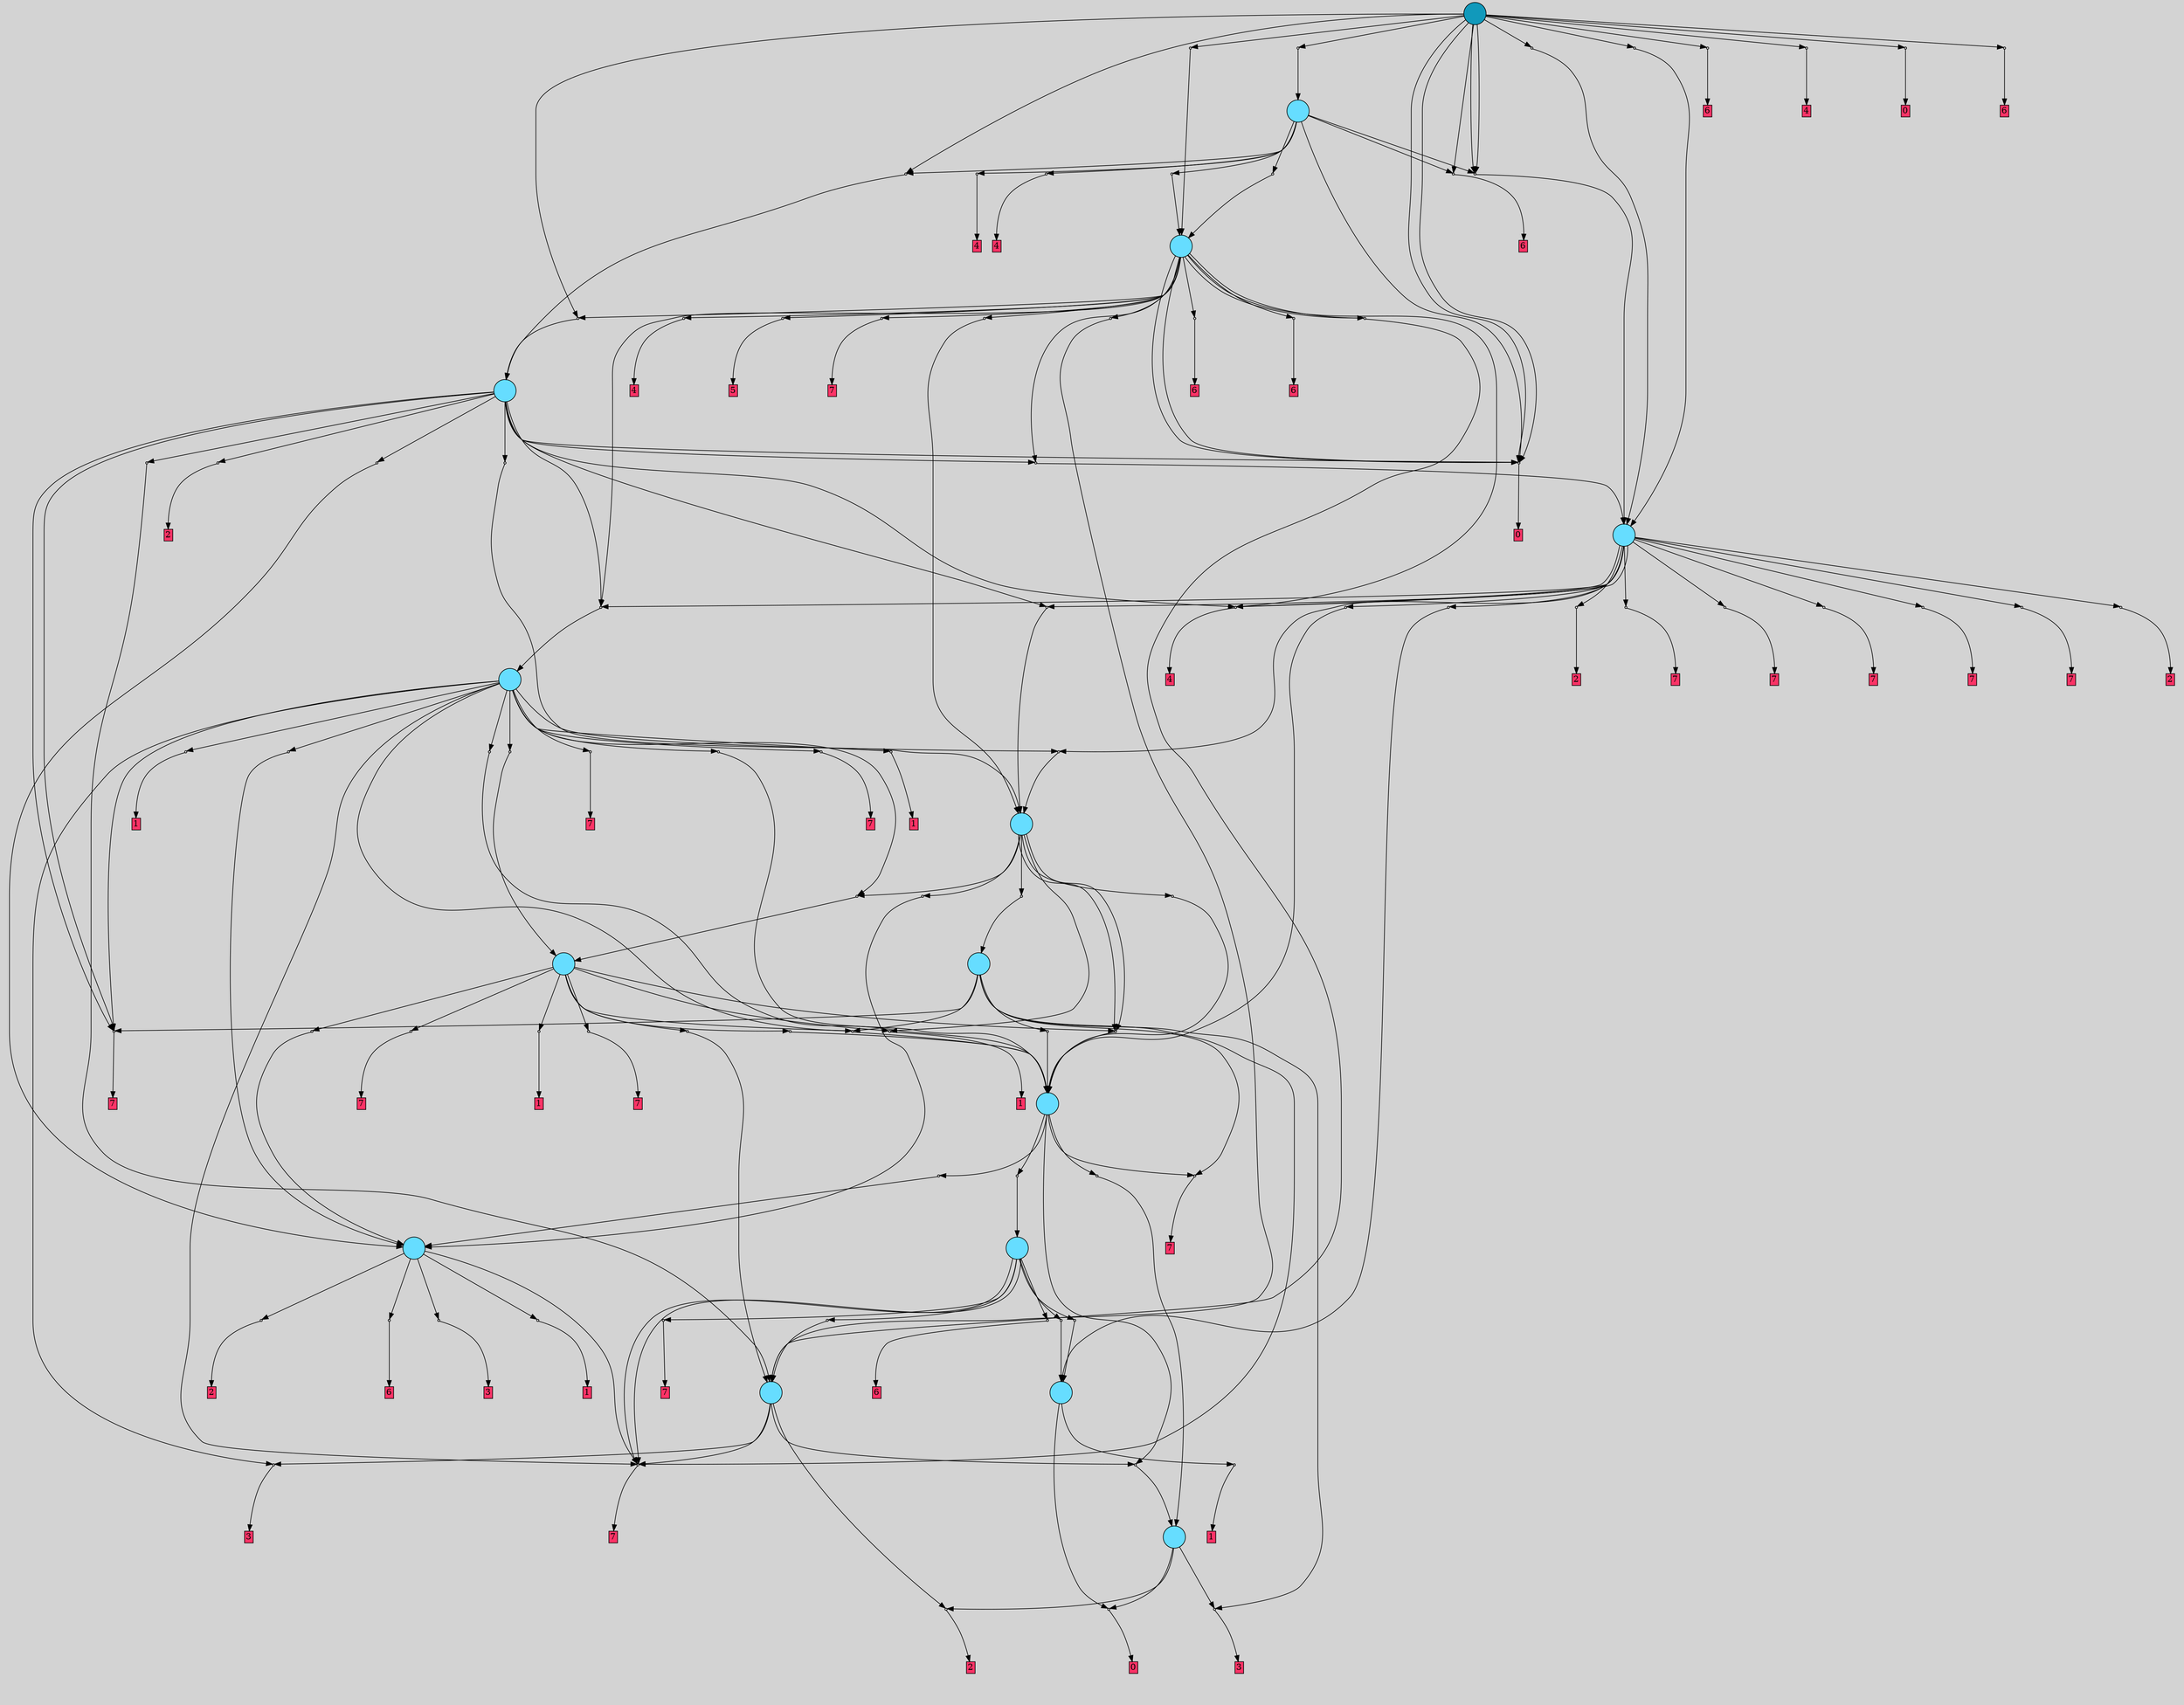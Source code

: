 // File exported with GEGELATI v1.3.1
// On the 2024-07-06 16:55:15
// With the MARL::MarlTPGGraphDotExporter
digraph{
	graph[pad = "0.212, 0.055" bgcolor = lightgray]
	node[shape=circle style = filled label = ""]
		T0 [fillcolor="#66ddff"]
		T9 [fillcolor="#66ddff"]
		T22 [fillcolor="#66ddff"]
		T24 [fillcolor="#66ddff"]
		T56 [fillcolor="#66ddff"]
		T73 [fillcolor="#66ddff"]
		T155 [fillcolor="#66ddff"]
		T171 [fillcolor="#66ddff"]
		T175 [fillcolor="#66ddff"]
		T183 [fillcolor="#66ddff"]
		T286 [fillcolor="#66ddff"]
		T331 [fillcolor="#66ddff"]
		T377 [fillcolor="#66ddff"]
		T422 [fillcolor="#66ddff"]
		T440 [fillcolor="#1199bb"]
		P14633 [fillcolor="#cccccc" shape=point] //
		I14633 [shape=box style=invis label="2|6&2|0#2|6&#92;n5|2&2|7#0|2&#92;n2|1&4|3#4|7&#92;n0|1&3|5#4|7&#92;n4|3&3|4#3|7&#92;n"]
		P14633 -> I14633[style=invis]
		A7892 [fillcolor="#ff3366" shape=box margin=0.03 width=0 height=0 label="0"]
		T0 -> P14633 -> A7892
		P14634 [fillcolor="#cccccc" shape=point] //
		I14634 [shape=box style=invis label="2|2&4|4#0|0&#92;n1|2&4|1#4|3&#92;n8|4&0|7#2|5&#92;n2|5&4|1#1|4&#92;n1|1&3|3#3|4&#92;n2|0&2|4#0|3&#92;n5|3&0|0#0|2&#92;n5|0&4|1#3|0&#92;n6|7&2|0#1|1&#92;n4|3&2|7#2|5&#92;n"]
		P14634 -> I14634[style=invis]
		A7893 [fillcolor="#ff3366" shape=box margin=0.03 width=0 height=0 label="1"]
		T0 -> P14634 -> A7893
		P14635 [fillcolor="#cccccc" shape=point] //
		I14635 [shape=box style=invis label="7|5&1|1#4|7&#92;n1|3&0|0#4|5&#92;n0|6&4|5#4|4&#92;n7|5&2|0#4|0&#92;n2|1&0|2#3|7&#92;n2|0&2|1#4|7&#92;n"]
		P14635 -> I14635[style=invis]
		A7894 [fillcolor="#ff3366" shape=box margin=0.03 width=0 height=0 label="2"]
		T9 -> P14635 -> A7894
		P14636 [fillcolor="#cccccc" shape=point] //
		I14636 [shape=box style=invis label="8|5&1|1#2|4&#92;n5|0&0|7#1|1&#92;n3|6&3|2#0|3&#92;n5|7&3|4#4|5&#92;n3|1&4|2#3|4&#92;n3|2&2|3#0|6&#92;n8|1&3|4#1|4&#92;n"]
		P14636 -> I14636[style=invis]
		A7895 [fillcolor="#ff3366" shape=box margin=0.03 width=0 height=0 label="3"]
		T9 -> P14636 -> A7895
		T9 -> P14633
		P14637 [fillcolor="#cccccc" shape=point] //
		I14637 [shape=box style=invis label="4|7&1|1#1|7&#92;n1|1&0|6#2|1&#92;n7|1&4|2#4|1&#92;n1|3&3|7#1|5&#92;n3|6&0|0#1|0&#92;n4|6&2|7#3|5&#92;n"]
		P14637 -> I14637[style=invis]
		A7896 [fillcolor="#ff3366" shape=box margin=0.03 width=0 height=0 label="6"]
		T22 -> P14637 -> A7896
		P14638 [fillcolor="#cccccc" shape=point] //
		I14638 [shape=box style=invis label="0|0&1|5#3|7&#92;n"]
		P14638 -> I14638[style=invis]
		A7897 [fillcolor="#ff3366" shape=box margin=0.03 width=0 height=0 label="3"]
		T22 -> P14638 -> A7897
		P14639 [fillcolor="#cccccc" shape=point] //
		I14639 [shape=box style=invis label="6|3&1|4#2|0&#92;n5|6&0|1#3|7&#92;n2|2&0|0#0|0&#92;n5|4&0|3#1|1&#92;n5|2&2|5#3|4&#92;n5|4&4|0#0|1&#92;n1|2&1|3#1|5&#92;n8|4&3|0#0|0&#92;n4|6&2|6#3|2&#92;n0|2&2|6#4|4&#92;n"]
		P14639 -> I14639[style=invis]
		A7898 [fillcolor="#ff3366" shape=box margin=0.03 width=0 height=0 label="1"]
		T22 -> P14639 -> A7898
		P14640 [fillcolor="#cccccc" shape=point] //
		I14640 [shape=box style=invis label="7|5&1|1#4|7&#92;n7|1&4|7#4|4&#92;n8|1&0|2#3|7&#92;n0|6&4|5#4|4&#92;n7|5&2|0#4|0&#92;n1|3&0|0#4|5&#92;n2|0&2|1#4|7&#92;n"]
		P14640 -> I14640[style=invis]
		A7899 [fillcolor="#ff3366" shape=box margin=0.03 width=0 height=0 label="2"]
		T22 -> P14640 -> A7899
		P14641 [fillcolor="#cccccc" shape=point] //
		I14641 [shape=box style=invis label="7|7&4|1#3|5&#92;n7|4&3|3#2|0&#92;n4|2&3|4#1|1&#92;n4|2&0|3#0|1&#92;n2|7&3|7#0|4&#92;n0|5&0|3#2|2&#92;n0|2&0|1#0|7&#92;n4|5&3|5#1|0&#92;n5|7&3|4#2|2&#92;n"]
		P14641 -> I14641[style=invis]
		A7900 [fillcolor="#ff3366" shape=box margin=0.03 width=0 height=0 label="7"]
		T22 -> P14641 -> A7900
		T24 -> P14635
		P14642 [fillcolor="#cccccc" shape=point] //
		I14642 [shape=box style=invis label="5|0&3|4#3|1&#92;n2|6&3|0#2|6&#92;n4|4&3|4#3|7&#92;n2|4&4|4#1|7&#92;n2|1&1|3#4|7&#92;n0|1&0|5#4|7&#92;n8|4&4|2#0|3&#92;n"]
		P14642 -> I14642[style=invis]
		T24 -> P14642 -> T9
		T24 -> P14641
		P14643 [fillcolor="#cccccc" shape=point] //
		I14643 [shape=box style=invis label="0|0&1|5#3|7&#92;n3|3&0|2#4|2&#92;n"]
		P14643 -> I14643[style=invis]
		A7901 [fillcolor="#ff3366" shape=box margin=0.03 width=0 height=0 label="3"]
		T24 -> P14643 -> A7901
		P14644 [fillcolor="#cccccc" shape=point] //
		I14644 [shape=box style=invis label="7|5&4|0#1|2&#92;n2|5&4|7#3|0&#92;n7|7&4|1#3|5&#92;n0|7&3|1#0|1&#92;n0|7&4|6#3|5&#92;n5|7&4|4#2|2&#92;n4|0&3|3#2|0&#92;n7|2&0|4#1|6&#92;n0|0&4|3#1|1&#92;n0|3&2|5#2|7&#92;n"]
		P14644 -> I14644[style=invis]
		T56 -> P14644 -> T0
		P14645 [fillcolor="#cccccc" shape=point] //
		I14645 [shape=box style=invis label="1|3&0|3#1|5&#92;n5|2&4|6#2|6&#92;n2|1&3|2#3|3&#92;n1|0&1|2#4|0&#92;n"]
		P14645 -> I14645[style=invis]
		T56 -> P14645 -> T24
		P14646 [fillcolor="#cccccc" shape=point] //
		I14646 [shape=box style=invis label="1|2&2|5#2|2&#92;n4|3&0|3#0|1&#92;n7|4&3|3#3|5&#92;n4|0&4|3#1|5&#92;n2|1&2|3#4|0&#92;n2|1&3|7#0|4&#92;n1|2&3|4#1|3&#92;n8|1&1|1#2|5&#92;n"]
		P14646 -> I14646[style=invis]
		A7902 [fillcolor="#ff3366" shape=box margin=0.03 width=0 height=0 label="7"]
		T56 -> P14646 -> A7902
		P14647 [fillcolor="#cccccc" shape=point] //
		I14647 [shape=box style=invis label="4|7&1|5#2|6&#92;n3|1&2|3#4|4&#92;n3|5&0|3#3|2&#92;n4|0&1|4#4|6&#92;n"]
		P14647 -> I14647[style=invis]
		A7903 [fillcolor="#ff3366" shape=box margin=0.03 width=0 height=0 label="6"]
		T56 -> P14647 -> A7903
		T56 -> P14641
		T56 -> P14641
		P14648 [fillcolor="#cccccc" shape=point] //
		I14648 [shape=box style=invis label="2|7&0|1#3|0&#92;n0|6&0|1#0|6&#92;n3|7&3|1#0|1&#92;n3|0&2|5#4|1&#92;n6|6&3|1#0|7&#92;n"]
		P14648 -> I14648[style=invis]
		T56 -> P14648 -> T0
		P14649 [fillcolor="#cccccc" shape=point] //
		I14649 [shape=box style=invis label="4|3&0|3#0|1&#92;n4|0&4|3#1|5&#92;n7|4&3|3#3|5&#92;n2|3&2|3#4|0&#92;n2|1&3|7#0|4&#92;n1|2&3|4#1|3&#92;n8|1&1|1#2|5&#92;n"]
		P14649 -> I14649[style=invis]
		T73 -> P14649 -> T56
		P14650 [fillcolor="#cccccc" shape=point] //
		I14650 [shape=box style=invis label="2|0&2|1#4|7&#92;n3|6&4|5#4|5&#92;n1|3&0|0#4|5&#92;n8|6&2|4#3|6&#92;n7|5&2|0#4|0&#92;n2|1&0|2#3|7&#92;n7|5&1|1#4|7&#92;n"]
		P14650 -> I14650[style=invis]
		A7904 [fillcolor="#ff3366" shape=box margin=0.03 width=0 height=0 label="7"]
		T73 -> P14650 -> A7904
		P14651 [fillcolor="#cccccc" shape=point] //
		I14651 [shape=box style=invis label="2|2&1|4#0|0&#92;n1|1&3|3#3|4&#92;n2|5&4|1#1|4&#92;n6|7&2|0#1|1&#92;n5|6&4|1#3|0&#92;n7|5&1|7#2|4&#92;n4|3&0|6#2|5&#92;n1|2&4|1#4|3&#92;n2|0&2|4#0|3&#92;n4|3&2|7#2|5&#92;n"]
		P14651 -> I14651[style=invis]
		T73 -> P14651 -> T22
		P14652 [fillcolor="#cccccc" shape=point] //
		I14652 [shape=box style=invis label="5|0&3|4#3|1&#92;n2|6&3|0#2|6&#92;n2|4&4|4#1|7&#92;n4|4&3|4#3|7&#92;n2|1&1|3#4|7&#92;n0|3&0|5#4|7&#92;n8|4&4|2#0|3&#92;n"]
		P14652 -> I14652[style=invis]
		T73 -> P14652 -> T9
		T73 -> P14642
		P14653 [fillcolor="#cccccc" shape=point] //
		I14653 [shape=box style=invis label="1|7&2|5#2|2&#92;n4|0&4|3#1|5&#92;n7|4&3|3#3|5&#92;n4|3&0|3#0|1&#92;n2|1&2|3#4|0&#92;n2|1&3|7#0|4&#92;n1|2&3|4#1|3&#92;n"]
		P14653 -> I14653[style=invis]
		A7905 [fillcolor="#ff3366" shape=box margin=0.03 width=0 height=0 label="7"]
		T155 -> P14653 -> A7905
		P14654 [fillcolor="#cccccc" shape=point] //
		I14654 [shape=box style=invis label="2|0&1|2#2|2&#92;n0|6&3|5#2|4&#92;n"]
		P14654 -> I14654[style=invis]
		T155 -> P14654 -> T73
		P14655 [fillcolor="#cccccc" shape=point] //
		I14655 [shape=box style=invis label="2|0&1|4#2|1&#92;n0|6&3|5#3|4&#92;n4|6&3|0#0|1&#92;n"]
		P14655 -> I14655[style=invis]
		T155 -> P14655 -> T73
		T155 -> P14636
		T155 -> P14641
		T155 -> P14650
		P14656 [fillcolor="#cccccc" shape=point] //
		I14656 [shape=box style=invis label="2|0&1|4#2|1&#92;n0|6&3|5#2|4&#92;n"]
		P14656 -> I14656[style=invis]
		T171 -> P14656 -> T73
		P14657 [fillcolor="#cccccc" shape=point] //
		I14657 [shape=box style=invis label="0|2&0|1#0|7&#92;n7|4&3|3#2|0&#92;n1|2&3|4#1|1&#92;n4|2&0|3#0|1&#92;n7|0&3|7#0|7&#92;n0|5&0|3#2|2&#92;n7|7&4|1#3|5&#92;n4|5&3|5#1|0&#92;n5|7&3|4#2|2&#92;n"]
		P14657 -> I14657[style=invis]
		A7906 [fillcolor="#ff3366" shape=box margin=0.03 width=0 height=0 label="7"]
		T171 -> P14657 -> A7906
		P14658 [fillcolor="#cccccc" shape=point] //
		I14658 [shape=box style=invis label="7|0&3|1#4|7&#92;n5|4&4|0#0|1&#92;n5|6&0|1#3|7&#92;n8|4&3|0#0|0&#92;n5|4&0|3#1|1&#92;n4|6&2|6#3|2&#92;n0|2&2|6#4|4&#92;n2|7&4|0#0|0&#92;n7|2&1|5#0|3&#92;n1|2&1|5#0|5&#92;n"]
		P14658 -> I14658[style=invis]
		A7907 [fillcolor="#ff3366" shape=box margin=0.03 width=0 height=0 label="1"]
		T171 -> P14658 -> A7907
		P14659 [fillcolor="#cccccc" shape=point] //
		I14659 [shape=box style=invis label="1|1&3|3#3|4&#92;n2|2&1|4#0|0&#92;n3|6&4|1#3|0&#92;n6|7&2|0#1|1&#92;n7|5&1|7#2|4&#92;n4|3&1|4#2|5&#92;n2|5&4|1#1|4&#92;n0|5&3|1#0|3&#92;n1|2&4|1#4|3&#92;n0|0&3|5#4|1&#92;n"]
		P14659 -> I14659[style=invis]
		T171 -> P14659 -> T22
		P14660 [fillcolor="#cccccc" shape=point] //
		I14660 [shape=box style=invis label="0|5&2|6#2|7&#92;n1|6&2|6#0|1&#92;n0|3&3|1#0|1&#92;n5|7&4|4#2|2&#92;n2|3&0|1#1|4&#92;n1|4&4|4#0|4&#92;n7|0&0|7#4|0&#92;n0|2&4|3#1|1&#92;n"]
		P14660 -> I14660[style=invis]
		T171 -> P14660 -> T24
		P14661 [fillcolor="#cccccc" shape=point] //
		I14661 [shape=box style=invis label="6|1&1|2#3|0&#92;n8|5&1|5#4|0&#92;n0|1&0|7#3|2&#92;n4|0&1|6#4|6&#92;n2|6&1|7#2|2&#92;n1|1&3|4#1|3&#92;n6|6&2|3#2|0&#92;n8|1&1|7#3|6&#92;n"]
		P14661 -> I14661[style=invis]
		A7908 [fillcolor="#ff3366" shape=box margin=0.03 width=0 height=0 label="7"]
		T171 -> P14661 -> A7908
		T171 -> P14654
		P14662 [fillcolor="#cccccc" shape=point] //
		I14662 [shape=box style=invis label="7|0&3|1#4|7&#92;n5|4&4|0#0|1&#92;n5|6&0|1#3|7&#92;n1|2&1|5#0|5&#92;n5|4&0|3#1|1&#92;n2|2&0|0#0|0&#92;n5|1&2|5#3|4&#92;n0|2&2|6#4|4&#92;n4|6&2|6#3|2&#92;n8|4&3|0#0|0&#92;n"]
		P14662 -> I14662[style=invis]
		A7909 [fillcolor="#ff3366" shape=box margin=0.03 width=0 height=0 label="1"]
		T171 -> P14662 -> A7909
		P14663 [fillcolor="#cccccc" shape=point] //
		I14663 [shape=box style=invis label="0|6&2|5#2|4&#92;n1|1&4|1#2|6&#92;n2|0&1|4#2|1&#92;n"]
		P14663 -> I14663[style=invis]
		T171 -> P14663 -> T73
		T175 -> P14662
		P14664 [fillcolor="#cccccc" shape=point] //
		I14664 [shape=box style=invis label="0|5&1|2#2|7&#92;n4|5&1|6#3|2&#92;n1|4&2|5#4|0&#92;n8|5&1|5#4|0&#92;n0|1&0|7#3|2&#92;n1|1&3|4#1|3&#92;n4|0&1|7#4|6&#92;n2|6&1|7#2|2&#92;n"]
		P14664 -> I14664[style=invis]
		T175 -> P14664 -> T155
		P14665 [fillcolor="#cccccc" shape=point] //
		I14665 [shape=box style=invis label="4|1&3|4#1|0&#92;n2|0&1|2#4|2&#92;n"]
		P14665 -> I14665[style=invis]
		T175 -> P14665 -> T171
		T175 -> P14656
		P14666 [fillcolor="#cccccc" shape=point] //
		I14666 [shape=box style=invis label="2|0&3|2#2|2&#92;n"]
		P14666 -> I14666[style=invis]
		T175 -> P14666 -> T73
		T175 -> P14656
		P14667 [fillcolor="#cccccc" shape=point] //
		I14667 [shape=box style=invis label="2|2&1|4#0|0&#92;n1|1&3|3#3|4&#92;n3|6&4|1#3|0&#92;n6|7&2|0#1|1&#92;n2|5&4|1#1|4&#92;n7|5&1|7#2|4&#92;n4|3&0|6#2|5&#92;n1|2&4|1#4|3&#92;n2|0&2|4#0|3&#92;n"]
		P14667 -> I14667[style=invis]
		T175 -> P14667 -> T22
		P14668 [fillcolor="#cccccc" shape=point] //
		I14668 [shape=box style=invis label="1|2&2|5#2|2&#92;n4|3&0|3#0|1&#92;n7|4&3|3#3|5&#92;n4|0&4|3#1|5&#92;n2|1&3|3#4|0&#92;n2|1&3|7#0|4&#92;n8|1&1|1#2|5&#92;n1|2&3|4#1|3&#92;n5|4&1|2#0|2&#92;n"]
		P14668 -> I14668[style=invis]
		A7910 [fillcolor="#ff3366" shape=box margin=0.03 width=0 height=0 label="7"]
		T183 -> P14668 -> A7910
		P14669 [fillcolor="#cccccc" shape=point] //
		I14669 [shape=box style=invis label="8|3&1|7#3|6&#92;n6|6&2|3#2|0&#92;n0|1&0|7#2|2&#92;n8|7&0|6#4|2&#92;n0|3&2|2#1|1&#92;n4|0&0|7#0|3&#92;n7|3&2|4#3|1&#92;n"]
		P14669 -> I14669[style=invis]
		A7911 [fillcolor="#ff3366" shape=box margin=0.03 width=0 height=0 label="7"]
		T183 -> P14669 -> A7911
		P14670 [fillcolor="#cccccc" shape=point] //
		I14670 [shape=box style=invis label="0|7&3|1#0|1&#92;n7|7&4|1#3|5&#92;n4|0&3|3#2|7&#92;n5|7&4|4#2|2&#92;n2|1&0|0#4|7&#92;n7|5&4|0#1|2&#92;n0|7&4|6#3|7&#92;n0|0&4|5#1|1&#92;n"]
		P14670 -> I14670[style=invis]
		T183 -> P14670 -> T73
		P14671 [fillcolor="#cccccc" shape=point] //
		I14671 [shape=box style=invis label="0|2&2|0#3|1&#92;n5|2&2|5#3|4&#92;n7|4&3|0#1|0&#92;n6|3&1|4#2|0&#92;n1|2&1|3#1|5&#92;n4|7&3|2#3|2&#92;n4|6&2|6#3|2&#92;n2|0&1|3#2|5&#92;n2|2&0|0#0|0&#92;n3|4&0|0#0|1&#92;n"]
		P14671 -> I14671[style=invis]
		A7912 [fillcolor="#ff3366" shape=box margin=0.03 width=0 height=0 label="1"]
		T183 -> P14671 -> A7912
		T183 -> P14654
		P14672 [fillcolor="#cccccc" shape=point] //
		I14672 [shape=box style=invis label="4|0&3|3#2|7&#92;n2|5&4|5#3|0&#92;n7|7&4|1#3|5&#92;n0|7&3|1#0|1&#92;n5|7&4|4#2|2&#92;n0|7&4|6#3|5&#92;n7|5&4|0#1|2&#92;n0|0&4|3#1|1&#92;n0|3&2|5#2|7&#92;n"]
		P14672 -> I14672[style=invis]
		T183 -> P14672 -> T73
		T183 -> P14643
		P14673 [fillcolor="#cccccc" shape=point] //
		I14673 [shape=box style=invis label="2|2&1|4#0|0&#92;n1|1&3|3#3|4&#92;n2|5&4|1#1|4&#92;n6|7&2|0#1|1&#92;n3|6&4|1#3|0&#92;n4|3&0|6#2|4&#92;n1|2&4|1#4|3&#92;n2|0&2|4#0|3&#92;n"]
		P14673 -> I14673[style=invis]
		T183 -> P14673 -> T22
		T183 -> P14653
		T183 -> P14641
		T183 -> P14665
		P14674 [fillcolor="#cccccc" shape=point] //
		I14674 [shape=box style=invis label="1|0&0|3#4|0&#92;n2|3&2|6#2|1&#92;n2|6&0|0#4|0&#92;n"]
		P14674 -> I14674[style=invis]
		T183 -> P14674 -> T175
		P14675 [fillcolor="#cccccc" shape=point] //
		I14675 [shape=box style=invis label="2|2&4|4#0|0&#92;n1|2&4|1#4|3&#92;n8|4&0|7#2|5&#92;n2|5&4|1#1|4&#92;n4|3&2|7#2|5&#92;n2|0&2|0#0|3&#92;n5|3&0|0#0|2&#92;n5|0&4|1#3|0&#92;n6|7&2|0#1|1&#92;n1|1&3|3#3|4&#92;n"]
		P14675 -> I14675[style=invis]
		A7913 [fillcolor="#ff3366" shape=box margin=0.03 width=0 height=0 label="1"]
		T183 -> P14675 -> A7913
		P14676 [fillcolor="#cccccc" shape=point] //
		I14676 [shape=box style=invis label="2|0&2|2#2|2&#92;n"]
		P14676 -> I14676[style=invis]
		T183 -> P14676 -> T171
		P14677 [fillcolor="#cccccc" shape=point] //
		I14677 [shape=box style=invis label="7|5&0|0#4|0&#92;n0|6&4|5#2|4&#92;n4|0&0|6#4|3&#92;n4|1&3|4#4|4&#92;n1|6&1|0#0|3&#92;n1|3&4|5#3|4&#92;n"]
		P14677 -> I14677[style=invis]
		A7914 [fillcolor="#ff3366" shape=box margin=0.03 width=0 height=0 label="2"]
		T286 -> P14677 -> A7914
		T286 -> P14674
		P14678 [fillcolor="#cccccc" shape=point] //
		I14678 [shape=box style=invis label="6|0&1|5#4|6&#92;n4|2&0|7#1|2&#92;n7|5&0|7#0|4&#92;n"]
		P14678 -> I14678[style=invis]
		A7915 [fillcolor="#ff3366" shape=box margin=0.03 width=0 height=0 label="7"]
		T286 -> P14678 -> A7915
		P14679 [fillcolor="#cccccc" shape=point] //
		I14679 [shape=box style=invis label="2|1&3|7#0|4&#92;n1|5&0|2#0|4&#92;n4|3&4|4#0|1&#92;n4|6&0|2#4|4&#92;n1|2&3|4#3|3&#92;n7|4&3|3#3|5&#92;n8|4&3|3#4|6&#92;n3|7&2|5#2|2&#92;n7|1&0|1#4|7&#92;n0|0&0|1#3|2&#92;n"]
		P14679 -> I14679[style=invis]
		A7916 [fillcolor="#ff3366" shape=box margin=0.03 width=0 height=0 label="7"]
		T286 -> P14679 -> A7916
		P14680 [fillcolor="#cccccc" shape=point] //
		I14680 [shape=box style=invis label="6|3&2|5#1|2&#92;n2|0&1|1#2|6&#92;n"]
		P14680 -> I14680[style=invis]
		T286 -> P14680 -> T183
		P14681 [fillcolor="#cccccc" shape=point] //
		I14681 [shape=box style=invis label="2|3&2|6#1|1&#92;n1|0&0|3#4|0&#92;n3|2&3|2#4|0&#92;n"]
		P14681 -> I14681[style=invis]
		T286 -> P14681 -> T175
		P14682 [fillcolor="#cccccc" shape=point] //
		I14682 [shape=box style=invis label="7|7&4|1#3|5&#92;n0|5&0|3#2|2&#92;n4|2&3|4#1|1&#92;n2|7&3|7#0|4&#92;n7|4&3|3#2|0&#92;n1|5&3|5#1|0&#92;n0|2&0|1#0|7&#92;n4|0&4|7#0|1&#92;n"]
		P14682 -> I14682[style=invis]
		A7917 [fillcolor="#ff3366" shape=box margin=0.03 width=0 height=0 label="7"]
		T286 -> P14682 -> A7917
		P14683 [fillcolor="#cccccc" shape=point] //
		I14683 [shape=box style=invis label="2|0&1|3#2|1&#92;n4|3&0|1#2|2&#92;n"]
		P14683 -> I14683[style=invis]
		T286 -> P14683 -> T73
		P14684 [fillcolor="#cccccc" shape=point] //
		I14684 [shape=box style=invis label="7|5&4|5#1|2&#92;n2|5&4|7#3|0&#92;n7|7&4|1#3|5&#92;n0|7&3|1#0|1&#92;n0|7&4|6#3|5&#92;n7|2&0|4#1|6&#92;n4|0&3|3#2|0&#92;n5|7&4|4#2|2&#92;n0|0&4|3#1|1&#92;n0|3&2|5#2|7&#92;n"]
		P14684 -> I14684[style=invis]
		T286 -> P14684 -> T0
		P14685 [fillcolor="#cccccc" shape=point] //
		I14685 [shape=box style=invis label="0|2&2|0#3|1&#92;n5|2&2|5#3|4&#92;n7|4&3|0#1|0&#92;n6|3&1|4#2|0&#92;n4|6&2|6#3|2&#92;n4|7&3|2#3|2&#92;n1|2&1|3#1|5&#92;n2|0&4|3#2|5&#92;n3|4&0|0#0|1&#92;n"]
		P14685 -> I14685[style=invis]
		A7918 [fillcolor="#ff3366" shape=box margin=0.03 width=0 height=0 label="4"]
		T286 -> P14685 -> A7918
		P14686 [fillcolor="#cccccc" shape=point] //
		I14686 [shape=box style=invis label="2|1&3|7#0|4&#92;n1|2&3|4#3|3&#92;n0|0&4|1#3|2&#92;n3|7&2|5#2|2&#92;n8|4&3|3#3|6&#92;n3|5&3|5#1|0&#92;n4|3&0|7#4|3&#92;n7|4&3|3#3|5&#92;n1|3&0|2#0|4&#92;n4|3&0|4#0|1&#92;n"]
		P14686 -> I14686[style=invis]
		A7919 [fillcolor="#ff3366" shape=box margin=0.03 width=0 height=0 label="7"]
		T286 -> P14686 -> A7919
		P14687 [fillcolor="#cccccc" shape=point] //
		I14687 [shape=box style=invis label="2|1&3|7#0|4&#92;n1|2&3|4#3|3&#92;n0|0&4|1#3|2&#92;n3|7&2|5#2|2&#92;n4|3&0|4#0|1&#92;n3|1&2|5#1|0&#92;n7|4&3|3#3|5&#92;n4|3&0|7#4|3&#92;n1|3&0|2#0|4&#92;n8|4&3|3#3|6&#92;n"]
		P14687 -> I14687[style=invis]
		A7920 [fillcolor="#ff3366" shape=box margin=0.03 width=0 height=0 label="7"]
		T286 -> P14687 -> A7920
		P14688 [fillcolor="#cccccc" shape=point] //
		I14688 [shape=box style=invis label="6|6&3|6#0|1&#92;n3|1&0|3#4|7&#92;n7|5&4|0#4|0&#92;n2|0&2|1#4|6&#92;n0|7&4|5#2|4&#92;n"]
		P14688 -> I14688[style=invis]
		A7921 [fillcolor="#ff3366" shape=box margin=0.03 width=0 height=0 label="2"]
		T286 -> P14688 -> A7921
		T286 -> P14685
		P14689 [fillcolor="#cccccc" shape=point] //
		I14689 [shape=box style=invis label="7|5&4|0#4|0&#92;n6|6&3|6#0|1&#92;n2|0&2|1#4|6&#92;n0|6&4|5#2|4&#92;n"]
		P14689 -> I14689[style=invis]
		A7922 [fillcolor="#ff3366" shape=box margin=0.03 width=0 height=0 label="2"]
		T331 -> P14689 -> A7922
		P14690 [fillcolor="#cccccc" shape=point] //
		I14690 [shape=box style=invis label="2|6&1|0#4|0&#92;n2|3&1|6#2|1&#92;n1|0&0|3#4|0&#92;n2|2&4|3#4|5&#92;n"]
		P14690 -> I14690[style=invis]
		A7923 [fillcolor="#ff3366" shape=box margin=0.03 width=0 height=0 label="0"]
		T331 -> P14690 -> A7923
		T331 -> P14653
		P14691 [fillcolor="#cccccc" shape=point] //
		I14691 [shape=box style=invis label="1|1&3|3#3|4&#92;n2|2&1|4#0|0&#92;n5|6&4|1#3|0&#92;n1|2&4|1#4|3&#92;n7|5&1|7#2|4&#92;n4|3&1|4#2|5&#92;n2|5&4|1#1|4&#92;n0|5&3|1#0|3&#92;n6|7&2|0#1|1&#92;n0|0&3|5#4|1&#92;n"]
		P14691 -> I14691[style=invis]
		T331 -> P14691 -> T22
		P14692 [fillcolor="#cccccc" shape=point] //
		I14692 [shape=box style=invis label="0|2&4|3#1|1&#92;n0|3&3|1#0|1&#92;n1|6&2|6#0|1&#92;n5|7&4|4#2|2&#92;n3|4&2|2#2|4&#92;n2|3&0|1#1|6&#92;n1|4&4|4#4|4&#92;n7|0&0|7#4|0&#92;n0|5&2|6#2|7&#92;n"]
		P14692 -> I14692[style=invis]
		T331 -> P14692 -> T24
		P14693 [fillcolor="#cccccc" shape=point] //
		I14693 [shape=box style=invis label="2|0&1|1#2|1&#92;n"]
		P14693 -> I14693[style=invis]
		T331 -> P14693 -> T286
		T331 -> P14685
		T331 -> P14681
		T331 -> P14680
		P14694 [fillcolor="#cccccc" shape=point] //
		I14694 [shape=box style=invis label="2|6&0|0#4|0&#92;n2|3&2|6#1|1&#92;n1|0&0|3#4|0&#92;n"]
		P14694 -> I14694[style=invis]
		T331 -> P14694 -> T175
		T331 -> P14653
		P14695 [fillcolor="#cccccc" shape=point] //
		I14695 [shape=box style=invis label="2|0&2|1#4|6&#92;n5|0&0|3#0|4&#92;n6|6&3|6#0|1&#92;n3|2&4|2#3|2&#92;n"]
		P14695 -> I14695[style=invis]
		A7924 [fillcolor="#ff3366" shape=box margin=0.03 width=0 height=0 label="5"]
		T377 -> P14695 -> A7924
		P14696 [fillcolor="#cccccc" shape=point] //
		I14696 [shape=box style=invis label="1|0&1|5#0|5&#92;n7|4&3|3#0|3&#92;n1|2&1|0#4|2&#92;n0|5&4|3#3|0&#92;n3|6&2|7#3|1&#92;n5|3&4|2#0|4&#92;n5|2&2|2#0|4&#92;n8|7&1|1#1|4&#92;n7|5&2|7#0|6&#92;n4|7&4|0#0|6&#92;n"]
		P14696 -> I14696[style=invis]
		A7925 [fillcolor="#ff3366" shape=box margin=0.03 width=0 height=0 label="7"]
		T377 -> P14696 -> A7925
		P14697 [fillcolor="#cccccc" shape=point] //
		I14697 [shape=box style=invis label="0|2&2|0#3|1&#92;n1|7&3|3#2|2&#92;n7|4&3|0#1|0&#92;n6|3&1|4#2|0&#92;n4|6&2|6#3|2&#92;n4|7&3|2#3|2&#92;n1|2&1|3#4|5&#92;n2|0&4|3#2|5&#92;n5|2&2|5#3|4&#92;n3|4&0|0#0|1&#92;n"]
		P14697 -> I14697[style=invis]
		A7926 [fillcolor="#ff3366" shape=box margin=0.03 width=0 height=0 label="4"]
		T377 -> P14697 -> A7926
		P14698 [fillcolor="#cccccc" shape=point] //
		I14698 [shape=box style=invis label="3|2&4|1#0|4&#92;n2|4&1|7#0|1&#92;n3|1&0|1#0|1&#92;n1|3&2|6#1|5&#92;n3|5&2|2#0|3&#92;n"]
		P14698 -> I14698[style=invis]
		T377 -> P14698 -> T24
		P14699 [fillcolor="#cccccc" shape=point] //
		I14699 [shape=box style=invis label="7|1&4|2#4|1&#92;n4|7&1|1#1|7&#92;n7|1&0|0#0|3&#92;n1|3&3|7#1|5&#92;n3|6&0|0#0|0&#92;n4|6&2|7#3|5&#92;n"]
		P14699 -> I14699[style=invis]
		A7927 [fillcolor="#ff3366" shape=box margin=0.03 width=0 height=0 label="6"]
		T377 -> P14699 -> A7927
		T377 -> P14680
		T377 -> P14690
		P14700 [fillcolor="#cccccc" shape=point] //
		I14700 [shape=box style=invis label="6|0&1|4#2|0&#92;n0|2&3|7#2|3&#92;n0|5&4|6#3|1&#92;n8|3&3|4#1|1&#92;n4|3&3|6#3|2&#92;n6|5&4|6#2|2&#92;n1|1&3|7#4|6&#92;n"]
		P14700 -> I14700[style=invis]
		T377 -> P14700 -> T175
		P14701 [fillcolor="#cccccc" shape=point] //
		I14701 [shape=box style=invis label="7|6&1|3#3|7&#92;n4|1&1|0#4|7&#92;n4|4&4|7#4|2&#92;n4|5&2|0#1|2&#92;n1|5&0|4#0|4&#92;n3|0&0|6#1|7&#92;n1|7&0|0#0|1&#92;n1|7&1|1#4|6&#92;n"]
		P14701 -> I14701[style=invis]
		A7928 [fillcolor="#ff3366" shape=box margin=0.03 width=0 height=0 label="6"]
		T377 -> P14701 -> A7928
		T377 -> P14685
		P14702 [fillcolor="#cccccc" shape=point] //
		I14702 [shape=box style=invis label="8|1&1|1#1|3&#92;n0|2&1|1#4|1&#92;n2|0&0|1#2|3&#92;n4|4&4|1#1|4&#92;n"]
		P14702 -> I14702[style=invis]
		T377 -> P14702 -> T331
		T377 -> P14690
		P14703 [fillcolor="#cccccc" shape=point] //
		I14703 [shape=box style=invis label="8|1&0|0#0|4&#92;n2|6&1|7#0|1&#92;n7|0&1|2#2|7&#92;n3|1&3|1#1|1&#92;n"]
		P14703 -> I14703[style=invis]
		T377 -> P14703 -> T24
		T377 -> P14703
		T377 -> P14693
		T422 -> P14690
		P14704 [fillcolor="#cccccc" shape=point] //
		I14704 [shape=box style=invis label="0|2&2|0#3|1&#92;n1|7&3|3#2|2&#92;n4|7&3|2#3|2&#92;n6|3&1|4#2|0&#92;n4|6&2|6#3|2&#92;n7|4&3|0#3|0&#92;n6|4&2|7#2|5&#92;n1|2&1|3#4|5&#92;n5|2&2|5#3|4&#92;n3|4&0|0#0|1&#92;n"]
		P14704 -> I14704[style=invis]
		A7929 [fillcolor="#ff3366" shape=box margin=0.03 width=0 height=0 label="4"]
		T422 -> P14704 -> A7929
		P14705 [fillcolor="#cccccc" shape=point] //
		I14705 [shape=box style=invis label="7|0&2|6#2|2&#92;n4|7&0|2#0|3&#92;n2|0&3|6#1|2&#92;n"]
		P14705 -> I14705[style=invis]
		T422 -> P14705 -> T286
		P14706 [fillcolor="#cccccc" shape=point] //
		I14706 [shape=box style=invis label="7|1&4|2#4|1&#92;n1|0&4|5#4|6&#92;n7|1&0|0#0|3&#92;n4|7&1|1#1|7&#92;n1|3&3|7#1|5&#92;n3|6&0|0#0|0&#92;n3|6&2|7#3|5&#92;n"]
		P14706 -> I14706[style=invis]
		T422 -> P14706 -> T377
		P14707 [fillcolor="#cccccc" shape=point] //
		I14707 [shape=box style=invis label="5|0&3|5#1|7&#92;n4|5&0|0#3|4&#92;n0|5&4|7#2|3&#92;n7|1&4|7#4|1&#92;n7|1&1|1#0|1&#92;n6|3&0|0#3|1&#92;n8|5&0|5#1|6&#92;n4|5&4|6#1|0&#92;n"]
		P14707 -> I14707[style=invis]
		A7930 [fillcolor="#ff3366" shape=box margin=0.03 width=0 height=0 label="6"]
		T422 -> P14707 -> A7930
		P14708 [fillcolor="#cccccc" shape=point] //
		I14708 [shape=box style=invis label="8|1&1|1#1|3&#92;n0|2&1|1#4|1&#92;n8|0&0|1#2|3&#92;n2|3&3|4#4|0&#92;n4|4&4|1#1|4&#92;n"]
		P14708 -> I14708[style=invis]
		T422 -> P14708 -> T331
		P14709 [fillcolor="#cccccc" shape=point] //
		I14709 [shape=box style=invis label="2|7&4|4#2|0&#92;n7|4&3|0#1|0&#92;n3|1&0|0#2|2&#92;n4|0&3|2#4|3&#92;n6|7&3|1#0|7&#92;n5|3&3|5#3|4&#92;n4|6&2|6#3|2&#92;n"]
		P14709 -> I14709[style=invis]
		A7931 [fillcolor="#ff3366" shape=box margin=0.03 width=0 height=0 label="4"]
		T422 -> P14709 -> A7931
		P14710 [fillcolor="#cccccc" shape=point] //
		I14710 [shape=box style=invis label="3|6&2|0#0|0&#92;n1|0&4|5#4|6&#92;n7|1&0|0#0|3&#92;n4|7&1|1#1|7&#92;n1|3&3|7#1|5&#92;n7|1&4|2#4|1&#92;n"]
		P14710 -> I14710[style=invis]
		T422 -> P14710 -> T377
		P14711 [fillcolor="#cccccc" shape=point] //
		I14711 [shape=box style=invis label="7|2&4|5#2|3&#92;n"]
		P14711 -> I14711[style=invis]
		T440 -> P14711 -> T286
		P14712 [fillcolor="#cccccc" shape=point] //
		I14712 [shape=box style=invis label="3|6&2|0#0|0&#92;n1|3&3|7#1|5&#92;n7|1&0|0#0|3&#92;n1|0&4|5#1|6&#92;n7|1&4|2#4|1&#92;n"]
		P14712 -> I14712[style=invis]
		T440 -> P14712 -> T377
		P14713 [fillcolor="#cccccc" shape=point] //
		I14713 [shape=box style=invis label="5|0&3|5#1|7&#92;n6|3&0|0#3|1&#92;n7|1&4|7#4|1&#92;n0|5&4|7#2|3&#92;n7|1&1|1#0|1&#92;n4|5&3|0#3|4&#92;n8|5&0|5#1|2&#92;n4|5&4|6#1|0&#92;n"]
		P14713 -> I14713[style=invis]
		A7932 [fillcolor="#ff3366" shape=box margin=0.03 width=0 height=0 label="6"]
		T440 -> P14713 -> A7932
		T440 -> P14702
		P14714 [fillcolor="#cccccc" shape=point] //
		I14714 [shape=box style=invis label="7|4&3|0#1|0&#92;n3|1&0|0#2|2&#92;n4|6&2|6#3|2&#92;n6|7&4|1#0|7&#92;n5|3&3|5#3|4&#92;n4|0&3|2#4|3&#92;n"]
		P14714 -> I14714[style=invis]
		A7933 [fillcolor="#ff3366" shape=box margin=0.03 width=0 height=0 label="4"]
		T440 -> P14714 -> A7933
		P14715 [fillcolor="#cccccc" shape=point] //
		I14715 [shape=box style=invis label="3|4&4|5#3|4&#92;n4|0&3|2#4|3&#92;n6|1&1|7#1|0&#92;n5|0&4|2#3|4&#92;n3|4&3|0#3|4&#92;n"]
		P14715 -> I14715[style=invis]
		T440 -> P14715 -> T286
		T440 -> P14690
		P14716 [fillcolor="#cccccc" shape=point] //
		I14716 [shape=box style=invis label="2|7&0|2#0|3&#92;n7|0&2|6#2|2&#92;n"]
		P14716 -> I14716[style=invis]
		T440 -> P14716 -> T422
		P14717 [fillcolor="#cccccc" shape=point] //
		I14717 [shape=box style=invis label="6|0&1|5#3|2&#92;n2|6&2|0#2|5&#92;n2|5&1|6#2|0&#92;n5|2&2|7#0|2&#92;n0|1&3|5#4|7&#92;n4|3&3|1#3|7&#92;n2|4&4|4#1|4&#92;n"]
		P14717 -> I14717[style=invis]
		A7934 [fillcolor="#ff3366" shape=box margin=0.03 width=0 height=0 label="0"]
		T440 -> P14717 -> A7934
		T440 -> P14708
		P14718 [fillcolor="#cccccc" shape=point] //
		I14718 [shape=box style=invis label="4|7&1|1#1|7&#92;n7|1&0|0#0|3&#92;n1|3&3|7#1|5&#92;n5|2&2|6#1|2&#92;n4|4&2|7#3|5&#92;n3|6&0|0#0|0&#92;n"]
		P14718 -> I14718[style=invis]
		A7935 [fillcolor="#ff3366" shape=box margin=0.03 width=0 height=0 label="6"]
		T440 -> P14718 -> A7935
		T440 -> P14705
		T440 -> P14705
		T440 -> P14707
		T440 -> P14690
		{ rank= same T440 }
}
